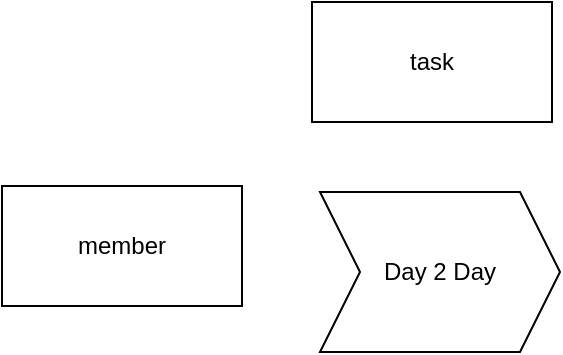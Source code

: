 <mxfile>
    <diagram id="d2jQV-R7GWPb5ZkM3vh8" name="Page-1">
        <mxGraphModel dx="1240" dy="670" grid="0" gridSize="10" guides="1" tooltips="1" connect="1" arrows="1" fold="1" page="1" pageScale="1" pageWidth="827" pageHeight="1169" math="0" shadow="0">
            <root>
                <mxCell id="0"/>
                <mxCell id="1" parent="0"/>
                <mxCell id="2" value="task" style="whiteSpace=wrap;html=1;" vertex="1" parent="1">
                    <mxGeometry x="175" y="52" width="120" height="60" as="geometry"/>
                </mxCell>
                <mxCell id="3" value="member" style="whiteSpace=wrap;html=1;" vertex="1" parent="1">
                    <mxGeometry x="20" y="144" width="120" height="60" as="geometry"/>
                </mxCell>
                <mxCell id="4" value="Day 2 Day" style="shape=step;perimeter=stepPerimeter;whiteSpace=wrap;html=1;fixedSize=1;" vertex="1" parent="1">
                    <mxGeometry x="179" y="147" width="120" height="80" as="geometry"/>
                </mxCell>
            </root>
        </mxGraphModel>
    </diagram>
</mxfile>